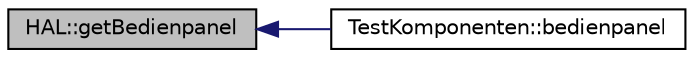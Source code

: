 digraph "HAL::getBedienpanel"
{
  edge [fontname="Helvetica",fontsize="10",labelfontname="Helvetica",labelfontsize="10"];
  node [fontname="Helvetica",fontsize="10",shape=record];
  rankdir="LR";
  Node1 [label="HAL::getBedienpanel",height=0.2,width=0.4,color="black", fillcolor="grey75", style="filled" fontcolor="black"];
  Node1 -> Node2 [dir="back",color="midnightblue",fontsize="10",style="solid",fontname="Helvetica"];
  Node2 [label="TestKomponenten::bedienpanel",height=0.2,width=0.4,color="black", fillcolor="white", style="filled",URL="$class_test_komponenten.html#a9977bc790e0b199753524b8ca66070e6"];
}
